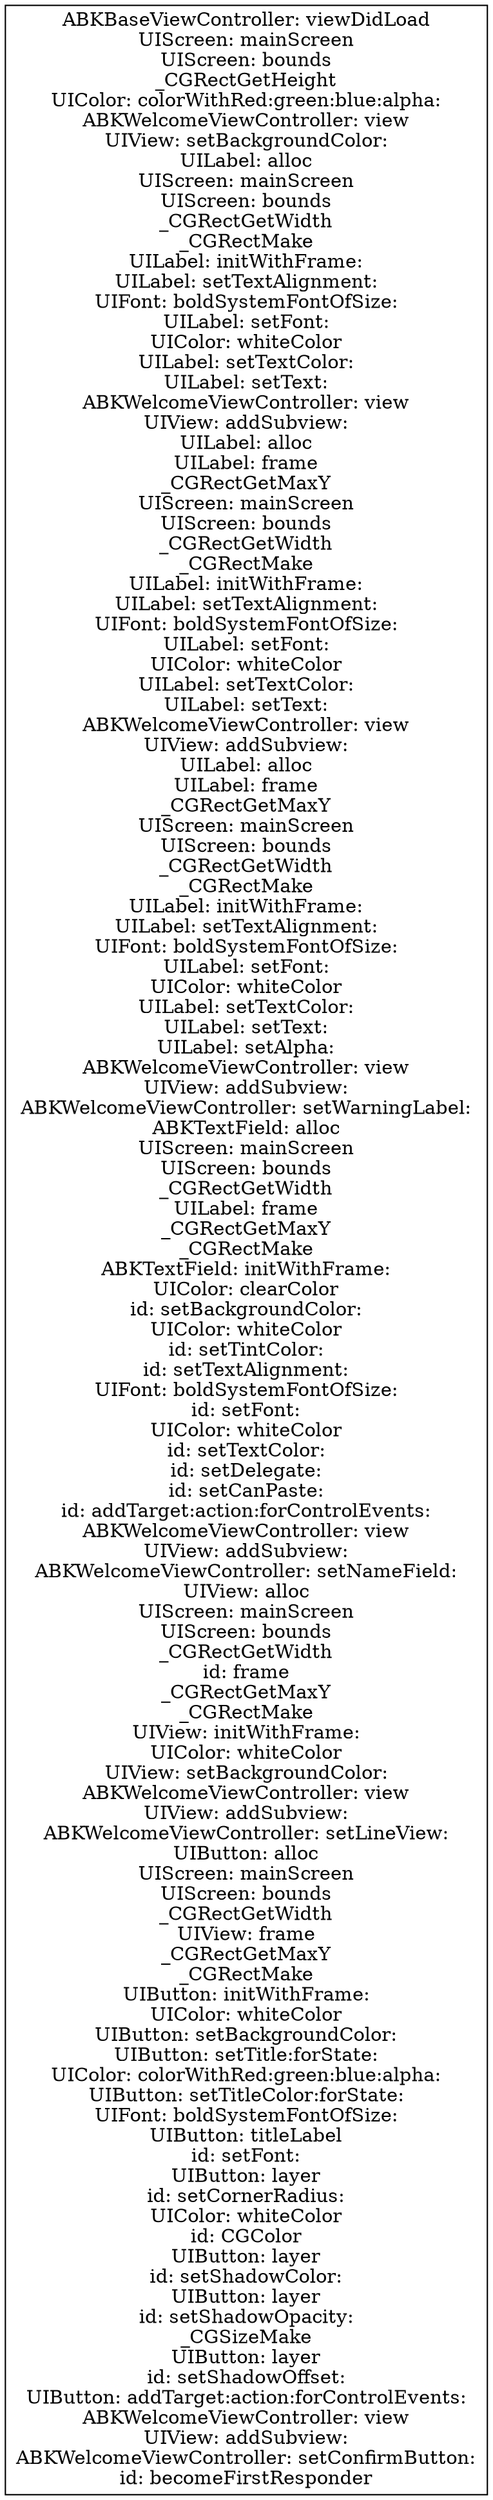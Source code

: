 digraph "ABKWelcomeViewController: viewDidLoad" {
	"0x10000a29c" [label="ABKBaseViewController: viewDidLoad
UIScreen: mainScreen
UIScreen: bounds
_CGRectGetHeight
UIColor: colorWithRed:green:blue:alpha:
ABKWelcomeViewController: view
UIView: setBackgroundColor:
UILabel: alloc
UIScreen: mainScreen
UIScreen: bounds
_CGRectGetWidth
_CGRectMake
UILabel: initWithFrame:
UILabel: setTextAlignment:
UIFont: boldSystemFontOfSize:
UILabel: setFont:
UIColor: whiteColor
UILabel: setTextColor:
UILabel: setText:
ABKWelcomeViewController: view
UIView: addSubview:
UILabel: alloc
UILabel: frame
_CGRectGetMaxY
UIScreen: mainScreen
UIScreen: bounds
_CGRectGetWidth
_CGRectMake
UILabel: initWithFrame:
UILabel: setTextAlignment:
UIFont: boldSystemFontOfSize:
UILabel: setFont:
UIColor: whiteColor
UILabel: setTextColor:
UILabel: setText:
ABKWelcomeViewController: view
UIView: addSubview:
UILabel: alloc
UILabel: frame
_CGRectGetMaxY
UIScreen: mainScreen
UIScreen: bounds
_CGRectGetWidth
_CGRectMake
UILabel: initWithFrame:
UILabel: setTextAlignment:
UIFont: boldSystemFontOfSize:
UILabel: setFont:
UIColor: whiteColor
UILabel: setTextColor:
UILabel: setText:
UILabel: setAlpha:
ABKWelcomeViewController: view
UIView: addSubview:
ABKWelcomeViewController: setWarningLabel:
ABKTextField: alloc
UIScreen: mainScreen
UIScreen: bounds
_CGRectGetWidth
UILabel: frame
_CGRectGetMaxY
_CGRectMake
ABKTextField: initWithFrame:
UIColor: clearColor
id: setBackgroundColor:
UIColor: whiteColor
id: setTintColor:
id: setTextAlignment:
UIFont: boldSystemFontOfSize:
id: setFont:
UIColor: whiteColor
id: setTextColor:
id: setDelegate:
id: setCanPaste:
id: addTarget:action:forControlEvents:
ABKWelcomeViewController: view
UIView: addSubview:
ABKWelcomeViewController: setNameField:
UIView: alloc
UIScreen: mainScreen
UIScreen: bounds
_CGRectGetWidth
id: frame
_CGRectGetMaxY
_CGRectMake
UIView: initWithFrame:
UIColor: whiteColor
UIView: setBackgroundColor:
ABKWelcomeViewController: view
UIView: addSubview:
ABKWelcomeViewController: setLineView:
UIButton: alloc
UIScreen: mainScreen
UIScreen: bounds
_CGRectGetWidth
UIView: frame
_CGRectGetMaxY
_CGRectMake
UIButton: initWithFrame:
UIColor: whiteColor
UIButton: setBackgroundColor:
UIButton: setTitle:forState:
UIColor: colorWithRed:green:blue:alpha:
UIButton: setTitleColor:forState:
UIFont: boldSystemFontOfSize:
UIButton: titleLabel
id: setFont:
UIButton: layer
id: setCornerRadius:
UIColor: whiteColor
id: CGColor
UIButton: layer
id: setShadowColor:
UIButton: layer
id: setShadowOpacity:
_CGSizeMake
UIButton: layer
id: setShadowOffset:
UIButton: addTarget:action:forControlEvents:
ABKWelcomeViewController: view
UIView: addSubview:
ABKWelcomeViewController: setConfirmButton:
id: becomeFirstResponder
" shape=box]
}

